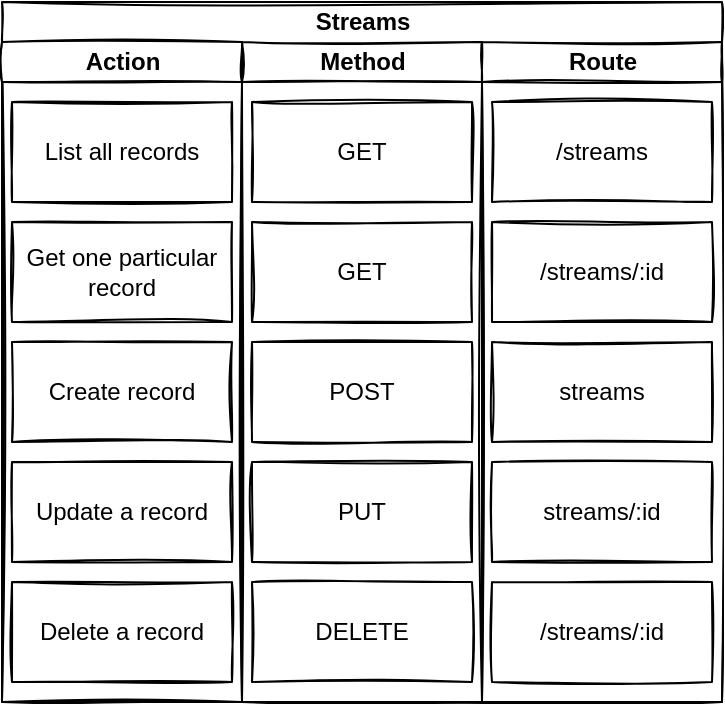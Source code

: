<mxfile version="13.5.8" type="github" pages="2">
  <diagram id="11rMKA0hNkpZ2MjFC-eg" name="Overview">
    <mxGraphModel dx="541" dy="708" grid="1" gridSize="10" guides="1" tooltips="1" connect="1" arrows="1" fold="1" page="1" pageScale="1" pageWidth="850" pageHeight="1100" math="0" shadow="0">
      <root>
        <mxCell id="5-46jElU_8fQkjwVIAF2-0" />
        <mxCell id="5-46jElU_8fQkjwVIAF2-1" parent="5-46jElU_8fQkjwVIAF2-0" />
        <mxCell id="5-46jElU_8fQkjwVIAF2-2" value="Streams" style="swimlane;html=1;childLayout=stackLayout;resizeParent=1;resizeParentMax=0;startSize=20;align=center;swimlaneLine=1;shadow=0;sketch=1;" vertex="1" parent="5-46jElU_8fQkjwVIAF2-1">
          <mxGeometry x="40" y="40" width="360" height="350" as="geometry" />
        </mxCell>
        <mxCell id="5-46jElU_8fQkjwVIAF2-3" value="Action" style="swimlane;html=1;startSize=20;swimlaneLine=1;shadow=0;sketch=1;" vertex="1" parent="5-46jElU_8fQkjwVIAF2-2">
          <mxGeometry y="20" width="120" height="330" as="geometry">
            <mxRectangle y="20" width="30" height="460" as="alternateBounds" />
          </mxGeometry>
        </mxCell>
        <mxCell id="Y1h3XE_2xCt5MCUXZO6J-4" value="Delete a record" style="html=1;shadow=0;sketch=1;align=center;whiteSpace=wrap;" vertex="1" parent="5-46jElU_8fQkjwVIAF2-3">
          <mxGeometry x="5" y="270" width="110" height="50" as="geometry" />
        </mxCell>
        <mxCell id="Y1h3XE_2xCt5MCUXZO6J-0" value="List all records" style="html=1;shadow=0;sketch=1;align=center;whiteSpace=wrap;" vertex="1" parent="5-46jElU_8fQkjwVIAF2-3">
          <mxGeometry x="5" y="30" width="110" height="50" as="geometry" />
        </mxCell>
        <mxCell id="Y1h3XE_2xCt5MCUXZO6J-1" value="Get one particular record" style="html=1;shadow=0;sketch=1;align=center;whiteSpace=wrap;" vertex="1" parent="5-46jElU_8fQkjwVIAF2-3">
          <mxGeometry x="5" y="90" width="110" height="50" as="geometry" />
        </mxCell>
        <mxCell id="Y1h3XE_2xCt5MCUXZO6J-2" value="Create record" style="html=1;shadow=0;sketch=1;align=center;whiteSpace=wrap;" vertex="1" parent="5-46jElU_8fQkjwVIAF2-3">
          <mxGeometry x="5" y="150" width="110" height="50" as="geometry" />
        </mxCell>
        <mxCell id="Y1h3XE_2xCt5MCUXZO6J-3" value="Update a record" style="html=1;shadow=0;sketch=1;align=center;whiteSpace=wrap;" vertex="1" parent="5-46jElU_8fQkjwVIAF2-3">
          <mxGeometry x="5" y="210" width="110" height="50" as="geometry" />
        </mxCell>
        <mxCell id="5-46jElU_8fQkjwVIAF2-4" value="Method" style="swimlane;html=1;startSize=20;swimlaneLine=1;shadow=0;sketch=1;" vertex="1" parent="5-46jElU_8fQkjwVIAF2-2">
          <mxGeometry x="120" y="20" width="120" height="330" as="geometry">
            <mxRectangle x="120" y="20" width="30" height="460" as="alternateBounds" />
          </mxGeometry>
        </mxCell>
        <mxCell id="Y1h3XE_2xCt5MCUXZO6J-5" value="DELETE" style="html=1;shadow=0;sketch=1;align=center;whiteSpace=wrap;" vertex="1" parent="5-46jElU_8fQkjwVIAF2-4">
          <mxGeometry x="5" y="270" width="110" height="50" as="geometry" />
        </mxCell>
        <mxCell id="Y1h3XE_2xCt5MCUXZO6J-6" value="GET" style="html=1;shadow=0;sketch=1;align=center;whiteSpace=wrap;" vertex="1" parent="5-46jElU_8fQkjwVIAF2-4">
          <mxGeometry x="5" y="30" width="110" height="50" as="geometry" />
        </mxCell>
        <mxCell id="Y1h3XE_2xCt5MCUXZO6J-7" value="GET" style="html=1;shadow=0;sketch=1;align=center;whiteSpace=wrap;" vertex="1" parent="5-46jElU_8fQkjwVIAF2-4">
          <mxGeometry x="5" y="90" width="110" height="50" as="geometry" />
        </mxCell>
        <mxCell id="Y1h3XE_2xCt5MCUXZO6J-8" value="POST" style="html=1;shadow=0;sketch=1;align=center;whiteSpace=wrap;" vertex="1" parent="5-46jElU_8fQkjwVIAF2-4">
          <mxGeometry x="5" y="150" width="110" height="50" as="geometry" />
        </mxCell>
        <mxCell id="Y1h3XE_2xCt5MCUXZO6J-9" value="PUT" style="html=1;shadow=0;sketch=1;align=center;whiteSpace=wrap;" vertex="1" parent="5-46jElU_8fQkjwVIAF2-4">
          <mxGeometry x="5" y="210" width="110" height="50" as="geometry" />
        </mxCell>
        <mxCell id="5-46jElU_8fQkjwVIAF2-5" value="Route" style="swimlane;html=1;startSize=20;swimlaneLine=1;shadow=0;sketch=1;" vertex="1" parent="5-46jElU_8fQkjwVIAF2-2">
          <mxGeometry x="240" y="20" width="120" height="330" as="geometry">
            <mxRectangle x="240" y="20" width="30" height="460" as="alternateBounds" />
          </mxGeometry>
        </mxCell>
        <mxCell id="Y1h3XE_2xCt5MCUXZO6J-10" value="/streams/:id" style="html=1;shadow=0;sketch=1;align=center;whiteSpace=wrap;" vertex="1" parent="5-46jElU_8fQkjwVIAF2-5">
          <mxGeometry x="5" y="270" width="110" height="50" as="geometry" />
        </mxCell>
        <mxCell id="Y1h3XE_2xCt5MCUXZO6J-11" value="/streams" style="html=1;shadow=0;sketch=1;align=center;whiteSpace=wrap;" vertex="1" parent="5-46jElU_8fQkjwVIAF2-5">
          <mxGeometry x="5" y="30" width="110" height="50" as="geometry" />
        </mxCell>
        <mxCell id="Y1h3XE_2xCt5MCUXZO6J-12" value="/streams/:id" style="html=1;shadow=0;sketch=1;align=center;whiteSpace=wrap;" vertex="1" parent="5-46jElU_8fQkjwVIAF2-5">
          <mxGeometry x="5" y="90" width="110" height="50" as="geometry" />
        </mxCell>
        <mxCell id="Y1h3XE_2xCt5MCUXZO6J-13" value="streams" style="html=1;shadow=0;sketch=1;align=center;whiteSpace=wrap;" vertex="1" parent="5-46jElU_8fQkjwVIAF2-5">
          <mxGeometry x="5" y="150" width="110" height="50" as="geometry" />
        </mxCell>
        <mxCell id="Y1h3XE_2xCt5MCUXZO6J-14" value="streams/:id" style="html=1;shadow=0;sketch=1;align=center;whiteSpace=wrap;" vertex="1" parent="5-46jElU_8fQkjwVIAF2-5">
          <mxGeometry x="5" y="210" width="110" height="50" as="geometry" />
        </mxCell>
      </root>
    </mxGraphModel>
  </diagram>
  <diagram id="-_rbKGu9ZdzDljOK5gZk" name="Page-1">
    <mxGraphModel dx="1614" dy="1000" grid="1" gridSize="10" guides="1" tooltips="1" connect="1" arrows="1" fold="1" page="1" pageScale="1" pageWidth="850" pageHeight="1100" math="0" shadow="0">
      <root>
        <mxCell id="0" />
        <mxCell id="1" parent="0" />
        <mxCell id="Z7AHAnGh2ZLHhxxVjMd0-1" value="Index Page" style="swimlane;shadow=0;sketch=1;" parent="1" vertex="1">
          <mxGeometry x="-670" width="490" height="330" as="geometry" />
        </mxCell>
        <mxCell id="Z7AHAnGh2ZLHhxxVjMd0-26" value="" style="group;shadow=0;sketch=1;" parent="Z7AHAnGh2ZLHhxxVjMd0-1" vertex="1" connectable="0">
          <mxGeometry y="20" width="490" height="40" as="geometry" />
        </mxCell>
        <mxCell id="Z7AHAnGh2ZLHhxxVjMd0-27" value="" style="shape=ext;double=1;rounded=0;whiteSpace=wrap;html=1;sketch=1;fillColor=none;shadow=0;" parent="Z7AHAnGh2ZLHhxxVjMd0-26" vertex="1">
          <mxGeometry width="490" height="40" as="geometry" />
        </mxCell>
        <mxCell id="Z7AHAnGh2ZLHhxxVjMd0-28" value="&lt;font style=&quot;font-size: 18px&quot;&gt;Streamer&lt;/font&gt;" style="text;html=1;strokeColor=none;fillColor=none;align=left;verticalAlign=middle;whiteSpace=wrap;rounded=0;sketch=1;shadow=0;" parent="Z7AHAnGh2ZLHhxxVjMd0-26" vertex="1">
          <mxGeometry x="27.22" y="13.33" width="82.78" height="13.33" as="geometry" />
        </mxCell>
        <mxCell id="Z7AHAnGh2ZLHhxxVjMd0-29" value="&lt;font style=&quot;font-size: 18px&quot;&gt;Streams&lt;/font&gt;" style="text;html=1;strokeColor=none;fillColor=none;align=center;verticalAlign=middle;whiteSpace=wrap;rounded=0;sketch=1;shadow=0;" parent="Z7AHAnGh2ZLHhxxVjMd0-26" vertex="1">
          <mxGeometry x="320" y="13.33" width="80" height="13.33" as="geometry" />
        </mxCell>
        <mxCell id="Z7AHAnGh2ZLHhxxVjMd0-30" value="&lt;font style=&quot;font-size: 18px&quot;&gt;Login&lt;/font&gt;" style="text;html=1;strokeColor=none;fillColor=none;align=right;verticalAlign=middle;whiteSpace=wrap;rounded=0;sketch=1;shadow=0;" parent="Z7AHAnGh2ZLHhxxVjMd0-26" vertex="1">
          <mxGeometry x="400" y="13.33" width="80" height="13.33" as="geometry" />
        </mxCell>
        <mxCell id="Z7AHAnGh2ZLHhxxVjMd0-5" value="Streams" style="text;strokeColor=none;fillColor=none;html=1;fontSize=24;fontStyle=1;verticalAlign=middle;align=left;rounded=1;sketch=1;shadow=0;" parent="Z7AHAnGh2ZLHhxxVjMd0-1" vertex="1">
          <mxGeometry x="40" y="70" width="100" height="40" as="geometry" />
        </mxCell>
        <mxCell id="Z7AHAnGh2ZLHhxxVjMd0-8" value="" style="group;shadow=0;sketch=1;" parent="Z7AHAnGh2ZLHhxxVjMd0-1" vertex="1" connectable="0">
          <mxGeometry x="40" y="110" width="410" height="60" as="geometry" />
        </mxCell>
        <mxCell id="Z7AHAnGh2ZLHhxxVjMd0-4" value="" style="shape=ext;double=1;rounded=0;whiteSpace=wrap;html=1;sketch=1;fillColor=none;shadow=0;" parent="Z7AHAnGh2ZLHhxxVjMd0-8" vertex="1">
          <mxGeometry width="410" height="60" as="geometry" />
        </mxCell>
        <mxCell id="Z7AHAnGh2ZLHhxxVjMd0-7" value="&lt;font style=&quot;font-size: 18px&quot;&gt;Steam Name&lt;/font&gt;&lt;br&gt;Description of steam" style="text;html=1;strokeColor=none;fillColor=none;align=left;verticalAlign=middle;whiteSpace=wrap;rounded=0;sketch=1;shadow=0;" parent="Z7AHAnGh2ZLHhxxVjMd0-8" vertex="1">
          <mxGeometry x="22.778" y="20" width="136.667" height="20" as="geometry" />
        </mxCell>
        <mxCell id="Z7AHAnGh2ZLHhxxVjMd0-12" value="" style="group;shadow=0;sketch=1;" parent="Z7AHAnGh2ZLHhxxVjMd0-1" vertex="1" connectable="0">
          <mxGeometry x="40" y="180" width="410" height="60" as="geometry" />
        </mxCell>
        <mxCell id="Z7AHAnGh2ZLHhxxVjMd0-13" value="" style="shape=ext;double=1;rounded=0;whiteSpace=wrap;html=1;sketch=1;fillColor=none;shadow=0;" parent="Z7AHAnGh2ZLHhxxVjMd0-12" vertex="1">
          <mxGeometry width="410" height="60" as="geometry" />
        </mxCell>
        <mxCell id="Z7AHAnGh2ZLHhxxVjMd0-14" value="&lt;font style=&quot;font-size: 18px&quot;&gt;Steam Name&lt;/font&gt;&lt;br&gt;Description of steam" style="text;html=1;strokeColor=none;fillColor=none;align=left;verticalAlign=middle;whiteSpace=wrap;rounded=0;sketch=1;shadow=0;" parent="Z7AHAnGh2ZLHhxxVjMd0-12" vertex="1">
          <mxGeometry x="22.778" y="20" width="136.667" height="20" as="geometry" />
        </mxCell>
        <mxCell id="Z7AHAnGh2ZLHhxxVjMd0-23" value="" style="group;shadow=0;sketch=1;" parent="Z7AHAnGh2ZLHhxxVjMd0-1" vertex="1" connectable="0">
          <mxGeometry x="40" y="250" width="410" height="60" as="geometry" />
        </mxCell>
        <mxCell id="Z7AHAnGh2ZLHhxxVjMd0-24" value="" style="shape=ext;double=1;rounded=0;whiteSpace=wrap;html=1;sketch=1;fillColor=none;shadow=0;" parent="Z7AHAnGh2ZLHhxxVjMd0-23" vertex="1">
          <mxGeometry width="410" height="60" as="geometry" />
        </mxCell>
        <mxCell id="Z7AHAnGh2ZLHhxxVjMd0-25" value="&lt;font style=&quot;font-size: 18px&quot;&gt;Steam Name&lt;/font&gt;&lt;br&gt;Description of steam" style="text;html=1;strokeColor=none;fillColor=none;align=left;verticalAlign=middle;whiteSpace=wrap;rounded=0;sketch=1;shadow=0;" parent="Z7AHAnGh2ZLHhxxVjMd0-23" vertex="1">
          <mxGeometry x="22.778" y="20" width="136.667" height="20" as="geometry" />
        </mxCell>
        <mxCell id="Z7AHAnGh2ZLHhxxVjMd0-32" value="Show Stream" style="swimlane;shadow=0;sketch=1;" parent="1" vertex="1">
          <mxGeometry x="1030" width="490" height="330" as="geometry" />
        </mxCell>
        <mxCell id="Z7AHAnGh2ZLHhxxVjMd0-33" value="" style="group;shadow=0;sketch=1;" parent="Z7AHAnGh2ZLHhxxVjMd0-32" vertex="1" connectable="0">
          <mxGeometry y="20" width="490" height="40" as="geometry" />
        </mxCell>
        <mxCell id="Z7AHAnGh2ZLHhxxVjMd0-34" value="" style="shape=ext;double=1;rounded=0;whiteSpace=wrap;html=1;sketch=1;fillColor=none;shadow=0;" parent="Z7AHAnGh2ZLHhxxVjMd0-33" vertex="1">
          <mxGeometry width="490" height="40" as="geometry" />
        </mxCell>
        <mxCell id="Z7AHAnGh2ZLHhxxVjMd0-35" value="&lt;font style=&quot;font-size: 18px&quot;&gt;Streamer&lt;/font&gt;" style="text;html=1;strokeColor=none;fillColor=none;align=left;verticalAlign=middle;whiteSpace=wrap;rounded=0;sketch=1;shadow=0;" parent="Z7AHAnGh2ZLHhxxVjMd0-33" vertex="1">
          <mxGeometry x="27.22" y="13.33" width="82.78" height="13.33" as="geometry" />
        </mxCell>
        <mxCell id="Z7AHAnGh2ZLHhxxVjMd0-36" value="&lt;font style=&quot;font-size: 18px&quot;&gt;Streams&lt;/font&gt;" style="text;html=1;strokeColor=none;fillColor=none;align=center;verticalAlign=middle;whiteSpace=wrap;rounded=0;sketch=1;shadow=0;" parent="Z7AHAnGh2ZLHhxxVjMd0-33" vertex="1">
          <mxGeometry x="320" y="13.33" width="80" height="13.33" as="geometry" />
        </mxCell>
        <mxCell id="Z7AHAnGh2ZLHhxxVjMd0-37" value="&lt;font style=&quot;font-size: 18px&quot;&gt;Login&lt;/font&gt;" style="text;html=1;strokeColor=none;fillColor=none;align=right;verticalAlign=middle;whiteSpace=wrap;rounded=0;sketch=1;shadow=0;" parent="Z7AHAnGh2ZLHhxxVjMd0-33" vertex="1">
          <mxGeometry x="400" y="13.33" width="80" height="13.33" as="geometry" />
        </mxCell>
        <mxCell id="Z7AHAnGh2ZLHhxxVjMd0-47" value="&lt;font style=&quot;font-size: 18px&quot;&gt;Steam Title&lt;/font&gt;&lt;br&gt;Stream description" style="text;html=1;strokeColor=none;fillColor=none;align=left;verticalAlign=middle;whiteSpace=wrap;rounded=0;sketch=1;shadow=0;" parent="Z7AHAnGh2ZLHhxxVjMd0-32" vertex="1">
          <mxGeometry x="39.998" y="260" width="136.667" height="60" as="geometry" />
        </mxCell>
        <mxCell id="Z7AHAnGh2ZLHhxxVjMd0-50" value="" style="html=1;whiteSpace=wrap;container=1;recursiveResize=0;collapsible=0;rounded=1;shadow=0;sketch=1;fillColor=none;gradientColor=none;align=center;" parent="Z7AHAnGh2ZLHhxxVjMd0-32" vertex="1">
          <mxGeometry x="40" y="80" width="410" height="180" as="geometry" />
        </mxCell>
        <mxCell id="Z7AHAnGh2ZLHhxxVjMd0-51" value="" style="triangle;html=1;whiteSpace=wrap;shadow=0;sketch=1;" parent="Z7AHAnGh2ZLHhxxVjMd0-50" vertex="1">
          <mxGeometry x="195" y="75" width="20" height="30" as="geometry" />
        </mxCell>
        <mxCell id="Z7AHAnGh2ZLHhxxVjMd0-53" value="Index Page" style="swimlane;shadow=0;sketch=1;" parent="1" vertex="1">
          <mxGeometry x="180" width="490" height="330" as="geometry" />
        </mxCell>
        <mxCell id="Z7AHAnGh2ZLHhxxVjMd0-54" value="" style="group;shadow=0;sketch=1;" parent="Z7AHAnGh2ZLHhxxVjMd0-53" vertex="1" connectable="0">
          <mxGeometry y="20" width="490" height="40" as="geometry" />
        </mxCell>
        <mxCell id="Z7AHAnGh2ZLHhxxVjMd0-55" value="" style="shape=ext;double=1;rounded=0;whiteSpace=wrap;html=1;sketch=1;fillColor=none;shadow=0;" parent="Z7AHAnGh2ZLHhxxVjMd0-54" vertex="1">
          <mxGeometry width="490" height="40" as="geometry" />
        </mxCell>
        <mxCell id="Z7AHAnGh2ZLHhxxVjMd0-56" value="&lt;font style=&quot;font-size: 18px&quot;&gt;Streamer&lt;/font&gt;" style="text;html=1;strokeColor=none;fillColor=none;align=left;verticalAlign=middle;whiteSpace=wrap;rounded=0;sketch=1;shadow=0;" parent="Z7AHAnGh2ZLHhxxVjMd0-54" vertex="1">
          <mxGeometry x="27.22" y="13.33" width="82.78" height="13.33" as="geometry" />
        </mxCell>
        <mxCell id="Z7AHAnGh2ZLHhxxVjMd0-57" value="&lt;font style=&quot;font-size: 18px&quot;&gt;Streams&lt;/font&gt;" style="text;html=1;strokeColor=none;fillColor=none;align=center;verticalAlign=middle;whiteSpace=wrap;rounded=0;sketch=1;shadow=0;" parent="Z7AHAnGh2ZLHhxxVjMd0-54" vertex="1">
          <mxGeometry x="320" y="13.33" width="80" height="13.33" as="geometry" />
        </mxCell>
        <mxCell id="Z7AHAnGh2ZLHhxxVjMd0-58" value="&lt;font style=&quot;font-size: 18px&quot;&gt;Login&lt;/font&gt;" style="text;html=1;strokeColor=none;fillColor=none;align=right;verticalAlign=middle;whiteSpace=wrap;rounded=0;sketch=1;shadow=0;" parent="Z7AHAnGh2ZLHhxxVjMd0-54" vertex="1">
          <mxGeometry x="400" y="13.33" width="80" height="13.33" as="geometry" />
        </mxCell>
        <mxCell id="Z7AHAnGh2ZLHhxxVjMd0-59" value="Streams" style="text;strokeColor=none;fillColor=none;html=1;fontSize=24;fontStyle=1;verticalAlign=middle;align=left;rounded=1;sketch=1;shadow=0;" parent="Z7AHAnGh2ZLHhxxVjMd0-53" vertex="1">
          <mxGeometry x="40" y="70" width="100" height="40" as="geometry" />
        </mxCell>
        <mxCell id="Z7AHAnGh2ZLHhxxVjMd0-60" value="" style="group;shadow=0;sketch=1;" parent="Z7AHAnGh2ZLHhxxVjMd0-53" vertex="1" connectable="0">
          <mxGeometry x="40" y="110" width="410" height="60" as="geometry" />
        </mxCell>
        <mxCell id="Z7AHAnGh2ZLHhxxVjMd0-61" value="" style="shape=ext;double=1;rounded=0;whiteSpace=wrap;html=1;sketch=1;fillColor=none;shadow=0;" parent="Z7AHAnGh2ZLHhxxVjMd0-60" vertex="1">
          <mxGeometry width="410" height="60" as="geometry" />
        </mxCell>
        <mxCell id="Z7AHAnGh2ZLHhxxVjMd0-62" value="&lt;font style=&quot;font-size: 18px&quot;&gt;Someone Elses Stream&lt;/font&gt;&lt;br&gt;Description of steam" style="text;html=1;strokeColor=none;fillColor=none;align=left;verticalAlign=middle;whiteSpace=wrap;rounded=0;sketch=1;shadow=0;" parent="Z7AHAnGh2ZLHhxxVjMd0-60" vertex="1">
          <mxGeometry x="22.78" y="20" width="197.22" height="20" as="geometry" />
        </mxCell>
        <mxCell id="Z7AHAnGh2ZLHhxxVjMd0-63" value="" style="group;shadow=0;sketch=1;" parent="Z7AHAnGh2ZLHhxxVjMd0-53" vertex="1" connectable="0">
          <mxGeometry x="40" y="180" width="410" height="60" as="geometry" />
        </mxCell>
        <mxCell id="Z7AHAnGh2ZLHhxxVjMd0-64" value="" style="shape=ext;double=1;rounded=0;whiteSpace=wrap;html=1;sketch=1;fillColor=none;shadow=0;" parent="Z7AHAnGh2ZLHhxxVjMd0-63" vertex="1">
          <mxGeometry width="410" height="60" as="geometry" />
        </mxCell>
        <mxCell id="Z7AHAnGh2ZLHhxxVjMd0-65" value="&lt;font style=&quot;font-size: 18px&quot;&gt;My Stream&lt;/font&gt;&lt;br&gt;Description of steam" style="text;html=1;strokeColor=none;fillColor=none;align=left;verticalAlign=middle;whiteSpace=wrap;rounded=0;sketch=1;shadow=0;" parent="Z7AHAnGh2ZLHhxxVjMd0-63" vertex="1">
          <mxGeometry x="22.78" y="20" width="117.22" height="20" as="geometry" />
        </mxCell>
        <mxCell id="Z7AHAnGh2ZLHhxxVjMd0-70" value="Delete" style="whiteSpace=wrap;html=1;align=center;rounded=1;shadow=0;sketch=1;fillColor=none;gradientColor=none;" parent="Z7AHAnGh2ZLHhxxVjMd0-63" vertex="1">
          <mxGeometry x="270" y="20" width="60" height="20" as="geometry" />
        </mxCell>
        <mxCell id="Z7AHAnGh2ZLHhxxVjMd0-71" value="Edit" style="whiteSpace=wrap;html=1;align=center;rounded=1;shadow=0;sketch=1;fillColor=none;gradientColor=none;" parent="Z7AHAnGh2ZLHhxxVjMd0-63" vertex="1">
          <mxGeometry x="340" y="20" width="60" height="20" as="geometry" />
        </mxCell>
        <mxCell id="Z7AHAnGh2ZLHhxxVjMd0-77" style="edgeStyle=orthogonalEdgeStyle;rounded=0;orthogonalLoop=1;jettySize=auto;html=1;exitX=0.25;exitY=0;exitDx=0;exitDy=0;entryX=0.5;entryY=0;entryDx=0;entryDy=0;shadow=0;sketch=1;" parent="Z7AHAnGh2ZLHhxxVjMd0-63" source="Z7AHAnGh2ZLHhxxVjMd0-71" target="Z7AHAnGh2ZLHhxxVjMd0-71" edge="1">
          <mxGeometry relative="1" as="geometry" />
        </mxCell>
        <mxCell id="Z7AHAnGh2ZLHhxxVjMd0-78" value="Delete" style="whiteSpace=wrap;html=1;align=center;rounded=1;shadow=0;sketch=1;fillColor=none;gradientColor=none;" parent="Z7AHAnGh2ZLHhxxVjMd0-53" vertex="1">
          <mxGeometry x="300" y="260" width="150" height="30" as="geometry" />
        </mxCell>
        <mxCell id="Z7AHAnGh2ZLHhxxVjMd0-94" value="Create a Stream" style="swimlane;shadow=0;sketch=1;" parent="1" vertex="1">
          <mxGeometry x="1880" width="490" height="330" as="geometry" />
        </mxCell>
        <mxCell id="Z7AHAnGh2ZLHhxxVjMd0-95" value="" style="group;shadow=0;sketch=1;" parent="Z7AHAnGh2ZLHhxxVjMd0-94" vertex="1" connectable="0">
          <mxGeometry y="20" width="490" height="40" as="geometry" />
        </mxCell>
        <mxCell id="Z7AHAnGh2ZLHhxxVjMd0-96" value="" style="shape=ext;double=1;rounded=0;whiteSpace=wrap;html=1;sketch=1;fillColor=none;shadow=0;" parent="Z7AHAnGh2ZLHhxxVjMd0-95" vertex="1">
          <mxGeometry width="490" height="40" as="geometry" />
        </mxCell>
        <mxCell id="Z7AHAnGh2ZLHhxxVjMd0-97" value="&lt;font style=&quot;font-size: 18px&quot;&gt;Streamer&lt;/font&gt;" style="text;html=1;strokeColor=none;fillColor=none;align=left;verticalAlign=middle;whiteSpace=wrap;rounded=0;sketch=1;shadow=0;" parent="Z7AHAnGh2ZLHhxxVjMd0-95" vertex="1">
          <mxGeometry x="27.22" y="13.33" width="82.78" height="13.33" as="geometry" />
        </mxCell>
        <mxCell id="Z7AHAnGh2ZLHhxxVjMd0-98" value="&lt;font style=&quot;font-size: 18px&quot;&gt;Streams&lt;/font&gt;" style="text;html=1;strokeColor=none;fillColor=none;align=center;verticalAlign=middle;whiteSpace=wrap;rounded=0;sketch=1;shadow=0;" parent="Z7AHAnGh2ZLHhxxVjMd0-95" vertex="1">
          <mxGeometry x="320" y="13.33" width="80" height="13.33" as="geometry" />
        </mxCell>
        <mxCell id="Z7AHAnGh2ZLHhxxVjMd0-99" value="&lt;font style=&quot;font-size: 18px&quot;&gt;Login&lt;/font&gt;" style="text;html=1;strokeColor=none;fillColor=none;align=right;verticalAlign=middle;whiteSpace=wrap;rounded=0;sketch=1;shadow=0;" parent="Z7AHAnGh2ZLHhxxVjMd0-95" vertex="1">
          <mxGeometry x="400" y="13.33" width="80" height="13.33" as="geometry" />
        </mxCell>
        <mxCell id="Z7AHAnGh2ZLHhxxVjMd0-100" value="Create a Stream" style="text;strokeColor=none;fillColor=none;html=1;fontSize=24;fontStyle=1;verticalAlign=middle;align=left;rounded=1;sketch=1;shadow=0;" parent="Z7AHAnGh2ZLHhxxVjMd0-94" vertex="1">
          <mxGeometry x="40" y="70" width="190" height="40" as="geometry" />
        </mxCell>
        <mxCell id="Z7AHAnGh2ZLHhxxVjMd0-101" value="" style="group;shadow=0;sketch=1;" parent="Z7AHAnGh2ZLHhxxVjMd0-94" vertex="1" connectable="0">
          <mxGeometry x="50" y="140" width="200" height="30" as="geometry" />
        </mxCell>
        <mxCell id="Z7AHAnGh2ZLHhxxVjMd0-102" value="" style="shape=ext;double=1;rounded=0;whiteSpace=wrap;html=1;sketch=1;fillColor=none;shadow=0;" parent="Z7AHAnGh2ZLHhxxVjMd0-101" vertex="1">
          <mxGeometry x="10" width="200" height="30" as="geometry" />
        </mxCell>
        <mxCell id="Z7AHAnGh2ZLHhxxVjMd0-110" value="Submit" style="whiteSpace=wrap;html=1;align=center;rounded=1;shadow=0;sketch=1;fillColor=none;gradientColor=none;" parent="Z7AHAnGh2ZLHhxxVjMd0-94" vertex="1">
          <mxGeometry x="60" y="280" width="150" height="30" as="geometry" />
        </mxCell>
        <mxCell id="Z7AHAnGh2ZLHhxxVjMd0-103" value="&lt;span style=&quot;font-size: 18px&quot;&gt;Title&lt;/span&gt;" style="text;html=1;strokeColor=none;fillColor=none;align=left;verticalAlign=middle;whiteSpace=wrap;rounded=0;sketch=1;shadow=0;" parent="Z7AHAnGh2ZLHhxxVjMd0-94" vertex="1">
          <mxGeometry x="60" y="120" width="197.22" height="20" as="geometry" />
        </mxCell>
        <mxCell id="Z7AHAnGh2ZLHhxxVjMd0-112" value="" style="shape=ext;double=1;rounded=0;whiteSpace=wrap;html=1;sketch=1;fillColor=none;shadow=0;" parent="Z7AHAnGh2ZLHhxxVjMd0-94" vertex="1">
          <mxGeometry x="60" y="210" width="200" height="30" as="geometry" />
        </mxCell>
        <mxCell id="Z7AHAnGh2ZLHhxxVjMd0-113" value="&lt;span style=&quot;font-size: 18px&quot;&gt;Description&lt;/span&gt;" style="text;html=1;strokeColor=none;fillColor=none;align=left;verticalAlign=middle;whiteSpace=wrap;rounded=0;sketch=1;shadow=0;" parent="Z7AHAnGh2ZLHhxxVjMd0-94" vertex="1">
          <mxGeometry x="60" y="190" width="197.22" height="20" as="geometry" />
        </mxCell>
        <mxCell id="Z7AHAnGh2ZLHhxxVjMd0-114" value="Edit Stream" style="swimlane;shadow=0;sketch=1;" parent="1" vertex="1">
          <mxGeometry x="2730" width="490" height="330" as="geometry" />
        </mxCell>
        <mxCell id="Z7AHAnGh2ZLHhxxVjMd0-115" value="" style="group;shadow=0;sketch=1;" parent="Z7AHAnGh2ZLHhxxVjMd0-114" vertex="1" connectable="0">
          <mxGeometry y="20" width="490" height="40" as="geometry" />
        </mxCell>
        <mxCell id="Z7AHAnGh2ZLHhxxVjMd0-116" value="" style="shape=ext;double=1;rounded=0;whiteSpace=wrap;html=1;sketch=1;fillColor=none;shadow=0;" parent="Z7AHAnGh2ZLHhxxVjMd0-115" vertex="1">
          <mxGeometry width="490" height="40" as="geometry" />
        </mxCell>
        <mxCell id="Z7AHAnGh2ZLHhxxVjMd0-117" value="&lt;font style=&quot;font-size: 18px&quot;&gt;Streamer&lt;/font&gt;" style="text;html=1;strokeColor=none;fillColor=none;align=left;verticalAlign=middle;whiteSpace=wrap;rounded=0;sketch=1;shadow=0;" parent="Z7AHAnGh2ZLHhxxVjMd0-115" vertex="1">
          <mxGeometry x="27.22" y="13.33" width="82.78" height="13.33" as="geometry" />
        </mxCell>
        <mxCell id="Z7AHAnGh2ZLHhxxVjMd0-118" value="&lt;font style=&quot;font-size: 18px&quot;&gt;Streams&lt;/font&gt;" style="text;html=1;strokeColor=none;fillColor=none;align=center;verticalAlign=middle;whiteSpace=wrap;rounded=0;sketch=1;shadow=0;" parent="Z7AHAnGh2ZLHhxxVjMd0-115" vertex="1">
          <mxGeometry x="320" y="13.33" width="80" height="13.33" as="geometry" />
        </mxCell>
        <mxCell id="Z7AHAnGh2ZLHhxxVjMd0-119" value="&lt;font style=&quot;font-size: 18px&quot;&gt;Login&lt;/font&gt;" style="text;html=1;strokeColor=none;fillColor=none;align=right;verticalAlign=middle;whiteSpace=wrap;rounded=0;sketch=1;shadow=0;" parent="Z7AHAnGh2ZLHhxxVjMd0-115" vertex="1">
          <mxGeometry x="400" y="13.33" width="80" height="13.33" as="geometry" />
        </mxCell>
        <mxCell id="Z7AHAnGh2ZLHhxxVjMd0-120" value="Edit a Stream" style="text;strokeColor=none;fillColor=none;html=1;fontSize=24;fontStyle=1;verticalAlign=middle;align=left;rounded=1;sketch=1;shadow=0;" parent="Z7AHAnGh2ZLHhxxVjMd0-114" vertex="1">
          <mxGeometry x="40" y="70" width="190" height="40" as="geometry" />
        </mxCell>
        <mxCell id="Z7AHAnGh2ZLHhxxVjMd0-121" value="" style="group;shadow=0;sketch=1;align=left;" parent="Z7AHAnGh2ZLHhxxVjMd0-114" vertex="1" connectable="0">
          <mxGeometry x="50" y="140" width="200" height="30" as="geometry" />
        </mxCell>
        <mxCell id="Z7AHAnGh2ZLHhxxVjMd0-122" value="My Stream" style="shape=ext;double=1;rounded=0;whiteSpace=wrap;html=1;sketch=1;fillColor=none;shadow=0;align=left;" parent="Z7AHAnGh2ZLHhxxVjMd0-121" vertex="1">
          <mxGeometry x="10" width="200" height="30" as="geometry" />
        </mxCell>
        <mxCell id="Z7AHAnGh2ZLHhxxVjMd0-123" value="Submit" style="whiteSpace=wrap;html=1;align=center;rounded=1;shadow=0;sketch=1;fillColor=none;gradientColor=none;" parent="Z7AHAnGh2ZLHhxxVjMd0-114" vertex="1">
          <mxGeometry x="60" y="280" width="150" height="30" as="geometry" />
        </mxCell>
        <mxCell id="Z7AHAnGh2ZLHhxxVjMd0-124" value="&lt;span style=&quot;font-size: 18px&quot;&gt;Title&lt;/span&gt;" style="text;html=1;strokeColor=none;fillColor=none;align=left;verticalAlign=middle;whiteSpace=wrap;rounded=0;sketch=1;shadow=0;" parent="Z7AHAnGh2ZLHhxxVjMd0-114" vertex="1">
          <mxGeometry x="60" y="120" width="197.22" height="20" as="geometry" />
        </mxCell>
        <mxCell id="Z7AHAnGh2ZLHhxxVjMd0-125" value="This is my stream" style="shape=ext;double=1;rounded=0;whiteSpace=wrap;html=1;sketch=1;fillColor=none;shadow=0;align=left;" parent="Z7AHAnGh2ZLHhxxVjMd0-114" vertex="1">
          <mxGeometry x="60" y="210" width="200" height="30" as="geometry" />
        </mxCell>
        <mxCell id="Z7AHAnGh2ZLHhxxVjMd0-126" value="&lt;span style=&quot;font-size: 18px&quot;&gt;Description&lt;/span&gt;" style="text;html=1;strokeColor=none;fillColor=none;align=left;verticalAlign=middle;whiteSpace=wrap;rounded=0;sketch=1;shadow=0;" parent="Z7AHAnGh2ZLHhxxVjMd0-114" vertex="1">
          <mxGeometry x="60" y="190" width="197.22" height="20" as="geometry" />
        </mxCell>
        <mxCell id="Z7AHAnGh2ZLHhxxVjMd0-144" value="Delete Stream" style="swimlane;shadow=0;sketch=1;" parent="1" vertex="1">
          <mxGeometry x="3580" width="490" height="330" as="geometry" />
        </mxCell>
        <mxCell id="Z7AHAnGh2ZLHhxxVjMd0-145" value="" style="group;shadow=0;sketch=1;" parent="Z7AHAnGh2ZLHhxxVjMd0-144" vertex="1" connectable="0">
          <mxGeometry y="20" width="490" height="40" as="geometry" />
        </mxCell>
        <mxCell id="Z7AHAnGh2ZLHhxxVjMd0-146" value="" style="shape=ext;double=1;rounded=0;whiteSpace=wrap;html=1;sketch=1;fillColor=none;shadow=0;" parent="Z7AHAnGh2ZLHhxxVjMd0-145" vertex="1">
          <mxGeometry width="490" height="40" as="geometry" />
        </mxCell>
        <mxCell id="Z7AHAnGh2ZLHhxxVjMd0-147" value="&lt;font style=&quot;font-size: 18px&quot;&gt;Streamer&lt;/font&gt;" style="text;html=1;strokeColor=none;fillColor=none;align=left;verticalAlign=middle;whiteSpace=wrap;rounded=0;sketch=1;shadow=0;" parent="Z7AHAnGh2ZLHhxxVjMd0-145" vertex="1">
          <mxGeometry x="27.22" y="13.33" width="82.78" height="13.33" as="geometry" />
        </mxCell>
        <mxCell id="Z7AHAnGh2ZLHhxxVjMd0-148" value="&lt;font style=&quot;font-size: 18px&quot;&gt;Streams&lt;/font&gt;" style="text;html=1;strokeColor=none;fillColor=none;align=center;verticalAlign=middle;whiteSpace=wrap;rounded=0;sketch=1;shadow=0;" parent="Z7AHAnGh2ZLHhxxVjMd0-145" vertex="1">
          <mxGeometry x="320" y="13.33" width="80" height="13.33" as="geometry" />
        </mxCell>
        <mxCell id="Z7AHAnGh2ZLHhxxVjMd0-149" value="&lt;font style=&quot;font-size: 18px&quot;&gt;Login&lt;/font&gt;" style="text;html=1;strokeColor=none;fillColor=none;align=right;verticalAlign=middle;whiteSpace=wrap;rounded=0;sketch=1;shadow=0;" parent="Z7AHAnGh2ZLHhxxVjMd0-145" vertex="1">
          <mxGeometry x="400" y="13.33" width="80" height="13.33" as="geometry" />
        </mxCell>
        <mxCell id="Z7AHAnGh2ZLHhxxVjMd0-154" value="" style="group;shadow=0;sketch=1;" parent="Z7AHAnGh2ZLHhxxVjMd0-144" vertex="1" connectable="0">
          <mxGeometry x="70" y="110" width="350" height="150" as="geometry" />
        </mxCell>
        <mxCell id="Z7AHAnGh2ZLHhxxVjMd0-155" value="Are you sure you want to delete this streams?" style="shape=ext;double=1;rounded=0;whiteSpace=wrap;html=1;sketch=1;fillColor=none;shadow=0;" parent="Z7AHAnGh2ZLHhxxVjMd0-154" vertex="1">
          <mxGeometry width="350" height="150" as="geometry" />
        </mxCell>
        <mxCell id="Z7AHAnGh2ZLHhxxVjMd0-157" value="Delete" style="whiteSpace=wrap;html=1;align=center;rounded=1;shadow=0;sketch=1;fillColor=none;gradientColor=none;" parent="Z7AHAnGh2ZLHhxxVjMd0-154" vertex="1">
          <mxGeometry x="230.49" y="110" width="51.22" height="20" as="geometry" />
        </mxCell>
        <mxCell id="Z7AHAnGh2ZLHhxxVjMd0-158" value="Edit" style="whiteSpace=wrap;html=1;align=center;rounded=1;shadow=0;sketch=1;fillColor=none;gradientColor=none;" parent="Z7AHAnGh2ZLHhxxVjMd0-154" vertex="1">
          <mxGeometry x="290.24" y="110" width="51.22" height="20" as="geometry" />
        </mxCell>
        <mxCell id="Z7AHAnGh2ZLHhxxVjMd0-159" style="edgeStyle=orthogonalEdgeStyle;rounded=0;orthogonalLoop=1;jettySize=auto;html=1;exitX=0.25;exitY=0;exitDx=0;exitDy=0;entryX=0.5;entryY=0;entryDx=0;entryDy=0;shadow=0;sketch=1;" parent="Z7AHAnGh2ZLHhxxVjMd0-154" source="Z7AHAnGh2ZLHhxxVjMd0-158" target="Z7AHAnGh2ZLHhxxVjMd0-158" edge="1">
          <mxGeometry relative="1" as="geometry" />
        </mxCell>
        <mxCell id="Z7AHAnGh2ZLHhxxVjMd0-178" value="Delete Stream" style="text;strokeColor=none;fillColor=none;html=1;fontSize=24;fontStyle=1;verticalAlign=middle;align=left;rounded=1;sketch=1;shadow=0;" parent="Z7AHAnGh2ZLHhxxVjMd0-154" vertex="1">
          <mxGeometry x="20" y="10" width="190" height="40" as="geometry" />
        </mxCell>
        <mxCell id="Y_z8fjY4KLTjeq25sTQm-30" style="edgeStyle=orthogonalEdgeStyle;rounded=0;orthogonalLoop=1;jettySize=auto;html=1;exitX=0;exitY=0.5;exitDx=0;exitDy=0;entryX=1;entryY=0.5;entryDx=0;entryDy=0;strokeWidth=2;shadow=0;sketch=1;" parent="1" source="Y_z8fjY4KLTjeq25sTQm-21" target="Y_z8fjY4KLTjeq25sTQm-19" edge="1">
          <mxGeometry relative="1" as="geometry" />
        </mxCell>
        <mxCell id="Y_z8fjY4KLTjeq25sTQm-21" value="Auth State" style="rounded=0;whiteSpace=wrap;html=1;sketch=1;fillColor=#d5e8d4;strokeColor=#82b366;shadow=0;" parent="1" vertex="1">
          <mxGeometry x="-160" y="1280" width="100" height="40" as="geometry" />
        </mxCell>
        <mxCell id="Y_z8fjY4KLTjeq25sTQm-22" value="" style="group;shadow=0;sketch=1;" parent="1" vertex="1" connectable="0">
          <mxGeometry x="-360" y="1200" width="120" height="120" as="geometry" />
        </mxCell>
        <mxCell id="Y_z8fjY4KLTjeq25sTQm-15" value="" style="group;sketch=1;shadow=0;" parent="Y_z8fjY4KLTjeq25sTQm-22" vertex="1" connectable="0">
          <mxGeometry width="120" height="120" as="geometry" />
        </mxCell>
        <mxCell id="Y_z8fjY4KLTjeq25sTQm-16" value="" style="group;sketch=1;shadow=0;" parent="Y_z8fjY4KLTjeq25sTQm-15" vertex="1" connectable="0">
          <mxGeometry width="120" height="120.0" as="geometry" />
        </mxCell>
        <mxCell id="Y_z8fjY4KLTjeq25sTQm-17" value="Action Creators" style="rounded=0;whiteSpace=wrap;html=1;verticalAlign=top;sketch=1;fillColor=#dae8fc;strokeColor=#6c8ebf;shadow=0;" parent="Y_z8fjY4KLTjeq25sTQm-16" vertex="1">
          <mxGeometry width="120" height="120.0" as="geometry" />
        </mxCell>
        <mxCell id="Y_z8fjY4KLTjeq25sTQm-19" value="onAuthChange()" style="rounded=0;whiteSpace=wrap;html=1;sketch=1;shadow=0;" parent="Y_z8fjY4KLTjeq25sTQm-16" vertex="1">
          <mxGeometry x="10" y="90" width="100" height="20" as="geometry" />
        </mxCell>
        <mxCell id="Y_z8fjY4KLTjeq25sTQm-18" value="onSignOutClick()" style="rounded=0;whiteSpace=wrap;html=1;sketch=1;shadow=0;" parent="Y_z8fjY4KLTjeq25sTQm-16" vertex="1">
          <mxGeometry x="10" y="60" width="100" height="20" as="geometry" />
        </mxCell>
        <mxCell id="Y_z8fjY4KLTjeq25sTQm-20" value="onSignInClick()" style="rounded=0;whiteSpace=wrap;html=1;sketch=1;shadow=0;" parent="Y_z8fjY4KLTjeq25sTQm-16" vertex="1">
          <mxGeometry x="10" y="30" width="100" height="20" as="geometry" />
        </mxCell>
        <mxCell id="Y_z8fjY4KLTjeq25sTQm-23" value="" style="group;shadow=0;sketch=1;" parent="1" vertex="1" connectable="0">
          <mxGeometry x="-560" y="1230" width="120" height="90" as="geometry" />
        </mxCell>
        <mxCell id="Y_z8fjY4KLTjeq25sTQm-14" value="" style="group;shadow=0;sketch=1;" parent="Y_z8fjY4KLTjeq25sTQm-23" vertex="1" connectable="0">
          <mxGeometry width="120" height="90" as="geometry" />
        </mxCell>
        <mxCell id="Y_z8fjY4KLTjeq25sTQm-10" value="" style="group;shadow=0;sketch=1;" parent="Y_z8fjY4KLTjeq25sTQm-14" vertex="1" connectable="0">
          <mxGeometry width="120" height="90" as="geometry" />
        </mxCell>
        <mxCell id="Y_z8fjY4KLTjeq25sTQm-11" value="Action Creators" style="rounded=0;whiteSpace=wrap;html=1;verticalAlign=top;sketch=1;fillColor=#dae8fc;strokeColor=#6c8ebf;shadow=0;" parent="Y_z8fjY4KLTjeq25sTQm-10" vertex="1">
          <mxGeometry width="120" height="90" as="geometry" />
        </mxCell>
        <mxCell id="Y_z8fjY4KLTjeq25sTQm-12" value="signIn()" style="rounded=0;whiteSpace=wrap;html=1;sketch=1;shadow=0;" parent="Y_z8fjY4KLTjeq25sTQm-10" vertex="1">
          <mxGeometry x="10" y="30" width="100" height="20" as="geometry" />
        </mxCell>
        <mxCell id="Y_z8fjY4KLTjeq25sTQm-13" value="signOut()" style="rounded=0;whiteSpace=wrap;html=1;sketch=1;shadow=0;" parent="Y_z8fjY4KLTjeq25sTQm-10" vertex="1">
          <mxGeometry x="10" y="60" width="100" height="20" as="geometry" />
        </mxCell>
        <mxCell id="Y_z8fjY4KLTjeq25sTQm-24" value="" style="group;shadow=0;sketch=1;" parent="1" vertex="1" connectable="0">
          <mxGeometry x="-760" y="1230" width="120" height="90" as="geometry" />
        </mxCell>
        <mxCell id="Y_z8fjY4KLTjeq25sTQm-9" value="" style="group;sketch=1;shadow=0;" parent="Y_z8fjY4KLTjeq25sTQm-24" vertex="1" connectable="0">
          <mxGeometry width="120" height="90" as="geometry" />
        </mxCell>
        <mxCell id="Y_z8fjY4KLTjeq25sTQm-6" value="Redux Store" style="rounded=0;whiteSpace=wrap;html=1;verticalAlign=top;sketch=1;fillColor=#dae8fc;strokeColor=#6c8ebf;shadow=0;" parent="Y_z8fjY4KLTjeq25sTQm-9" vertex="1">
          <mxGeometry width="120" height="90" as="geometry" />
        </mxCell>
        <mxCell id="Y_z8fjY4KLTjeq25sTQm-7" value="Auth State" style="rounded=0;whiteSpace=wrap;html=1;sketch=1;shadow=0;" parent="Y_z8fjY4KLTjeq25sTQm-9" vertex="1">
          <mxGeometry x="10" y="30" width="100" height="40" as="geometry" />
        </mxCell>
        <mxCell id="Y_z8fjY4KLTjeq25sTQm-25" style="edgeStyle=orthogonalEdgeStyle;rounded=0;orthogonalLoop=1;jettySize=auto;html=1;exitX=0.5;exitY=1;exitDx=0;exitDy=0;entryX=0.5;entryY=1;entryDx=0;entryDy=0;shadow=0;sketch=1;" parent="1" source="Y_z8fjY4KLTjeq25sTQm-6" target="Y_z8fjY4KLTjeq25sTQm-17" edge="1">
          <mxGeometry relative="1" as="geometry" />
        </mxCell>
        <mxCell id="Y_z8fjY4KLTjeq25sTQm-31" style="edgeStyle=orthogonalEdgeStyle;rounded=0;orthogonalLoop=1;jettySize=auto;html=1;exitX=1;exitY=0.5;exitDx=0;exitDy=0;entryX=0.5;entryY=0;entryDx=0;entryDy=0;strokeWidth=2;shadow=0;sketch=1;" parent="1" source="Y_z8fjY4KLTjeq25sTQm-20" target="Y_z8fjY4KLTjeq25sTQm-21" edge="1">
          <mxGeometry relative="1" as="geometry" />
        </mxCell>
        <mxCell id="Y_z8fjY4KLTjeq25sTQm-33" style="edgeStyle=orthogonalEdgeStyle;rounded=0;orthogonalLoop=1;jettySize=auto;html=1;exitX=1;exitY=0.5;exitDx=0;exitDy=0;entryX=0.5;entryY=0;entryDx=0;entryDy=0;strokeWidth=2;shadow=0;sketch=1;" parent="1" source="Y_z8fjY4KLTjeq25sTQm-18" target="Y_z8fjY4KLTjeq25sTQm-21" edge="1">
          <mxGeometry relative="1" as="geometry" />
        </mxCell>
        <mxCell id="Y_z8fjY4KLTjeq25sTQm-34" style="edgeStyle=orthogonalEdgeStyle;rounded=0;orthogonalLoop=1;jettySize=auto;html=1;exitX=0;exitY=0.5;exitDx=0;exitDy=0;entryX=1;entryY=0.5;entryDx=0;entryDy=0;strokeWidth=2;shadow=0;sketch=1;" parent="1" source="Y_z8fjY4KLTjeq25sTQm-19" target="Y_z8fjY4KLTjeq25sTQm-13" edge="1">
          <mxGeometry relative="1" as="geometry" />
        </mxCell>
        <mxCell id="Y_z8fjY4KLTjeq25sTQm-35" style="edgeStyle=orthogonalEdgeStyle;rounded=0;orthogonalLoop=1;jettySize=auto;html=1;entryX=1;entryY=0.5;entryDx=0;entryDy=0;strokeWidth=2;shadow=0;sketch=1;" parent="1" source="Y_z8fjY4KLTjeq25sTQm-19" target="Y_z8fjY4KLTjeq25sTQm-12" edge="1">
          <mxGeometry relative="1" as="geometry" />
        </mxCell>
        <mxCell id="Y_z8fjY4KLTjeq25sTQm-36" style="edgeStyle=orthogonalEdgeStyle;rounded=0;orthogonalLoop=1;jettySize=auto;html=1;exitX=0;exitY=0.5;exitDx=0;exitDy=0;entryX=1;entryY=0.5;entryDx=0;entryDy=0;strokeWidth=2;shadow=0;sketch=1;" parent="1" source="Y_z8fjY4KLTjeq25sTQm-12" target="Y_z8fjY4KLTjeq25sTQm-7" edge="1">
          <mxGeometry relative="1" as="geometry" />
        </mxCell>
        <mxCell id="Y_z8fjY4KLTjeq25sTQm-37" style="edgeStyle=orthogonalEdgeStyle;rounded=0;orthogonalLoop=1;jettySize=auto;html=1;exitX=0;exitY=0.5;exitDx=0;exitDy=0;strokeWidth=2;shadow=0;sketch=1;" parent="1" source="Y_z8fjY4KLTjeq25sTQm-13" target="Y_z8fjY4KLTjeq25sTQm-7" edge="1">
          <mxGeometry relative="1" as="geometry" />
        </mxCell>
        <mxCell id="HdcZ6R-k2h9xsDf3TGqJ-42" value="Handling inputs with Redux Form" style="swimlane;shadow=0;sketch=1;" parent="1" vertex="1">
          <mxGeometry x="95" y="1130" width="660" height="240" as="geometry" />
        </mxCell>
        <mxCell id="HdcZ6R-k2h9xsDf3TGqJ-28" value="" style="group;shadow=0;sketch=1;" parent="HdcZ6R-k2h9xsDf3TGqJ-42" vertex="1" connectable="0">
          <mxGeometry x="485" y="50" width="150" height="120" as="geometry" />
        </mxCell>
        <mxCell id="HdcZ6R-k2h9xsDf3TGqJ-22" value="" style="group;sketch=1;shadow=0;" parent="HdcZ6R-k2h9xsDf3TGqJ-28" vertex="1" connectable="0">
          <mxGeometry width="150" height="120" as="geometry" />
        </mxCell>
        <mxCell id="HdcZ6R-k2h9xsDf3TGqJ-23" value="" style="group;shadow=0;sketch=1;" parent="HdcZ6R-k2h9xsDf3TGqJ-22" vertex="1" connectable="0">
          <mxGeometry width="150" height="120" as="geometry" />
        </mxCell>
        <mxCell id="HdcZ6R-k2h9xsDf3TGqJ-24" value="" style="group;shadow=0;sketch=1;" parent="HdcZ6R-k2h9xsDf3TGqJ-23" vertex="1" connectable="0">
          <mxGeometry width="150" height="120" as="geometry" />
        </mxCell>
        <mxCell id="HdcZ6R-k2h9xsDf3TGqJ-25" value="DOM" style="rounded=0;whiteSpace=wrap;html=1;verticalAlign=top;sketch=1;fillColor=#dae8fc;strokeColor=#6c8ebf;shadow=0;" parent="HdcZ6R-k2h9xsDf3TGqJ-24" vertex="1">
          <mxGeometry width="150" height="120" as="geometry" />
        </mxCell>
        <mxCell id="HdcZ6R-k2h9xsDf3TGqJ-17" value="Value" style="rounded=0;whiteSpace=wrap;html=1;sketch=1;shadow=0;" parent="HdcZ6R-k2h9xsDf3TGqJ-24" vertex="1">
          <mxGeometry x="10" y="25" width="60" height="40" as="geometry" />
        </mxCell>
        <mxCell id="HdcZ6R-k2h9xsDf3TGqJ-19" value="onChange" style="rounded=0;whiteSpace=wrap;html=1;sketch=1;shadow=0;" parent="HdcZ6R-k2h9xsDf3TGqJ-24" vertex="1">
          <mxGeometry x="10" y="65" width="60" height="40" as="geometry" />
        </mxCell>
        <mxCell id="HdcZ6R-k2h9xsDf3TGqJ-21" value="Input Element" style="rounded=0;whiteSpace=wrap;html=1;sketch=1;shadow=0;" parent="HdcZ6R-k2h9xsDf3TGqJ-24" vertex="1">
          <mxGeometry x="70" y="25" width="70" height="80" as="geometry" />
        </mxCell>
        <mxCell id="HdcZ6R-k2h9xsDf3TGqJ-29" value="" style="group;shadow=0;sketch=1;" parent="HdcZ6R-k2h9xsDf3TGqJ-42" vertex="1" connectable="0">
          <mxGeometry x="325" y="65" width="120" height="90" as="geometry" />
        </mxCell>
        <mxCell id="HdcZ6R-k2h9xsDf3TGqJ-9" value="" style="group;shadow=0;sketch=1;" parent="HdcZ6R-k2h9xsDf3TGqJ-29" vertex="1" connectable="0">
          <mxGeometry width="120" height="90" as="geometry" />
        </mxCell>
        <mxCell id="HdcZ6R-k2h9xsDf3TGqJ-10" value="" style="group;shadow=0;sketch=1;" parent="HdcZ6R-k2h9xsDf3TGqJ-9" vertex="1" connectable="0">
          <mxGeometry width="120" height="90" as="geometry" />
        </mxCell>
        <mxCell id="HdcZ6R-k2h9xsDf3TGqJ-11" value="" style="group;shadow=0;sketch=1;" parent="HdcZ6R-k2h9xsDf3TGqJ-10" vertex="1" connectable="0">
          <mxGeometry width="120" height="90" as="geometry" />
        </mxCell>
        <mxCell id="HdcZ6R-k2h9xsDf3TGqJ-12" value="Component" style="rounded=0;whiteSpace=wrap;html=1;verticalAlign=top;sketch=1;fillColor=#dae8fc;strokeColor=#6c8ebf;shadow=0;" parent="HdcZ6R-k2h9xsDf3TGqJ-11" vertex="1">
          <mxGeometry width="120" height="90" as="geometry" />
        </mxCell>
        <mxCell id="HdcZ6R-k2h9xsDf3TGqJ-13" value="props" style="rounded=0;whiteSpace=wrap;html=1;sketch=1;shadow=0;" parent="HdcZ6R-k2h9xsDf3TGqJ-11" vertex="1">
          <mxGeometry x="10" y="30" width="100" height="20" as="geometry" />
        </mxCell>
        <mxCell id="HdcZ6R-k2h9xsDf3TGqJ-14" value="handler" style="rounded=0;whiteSpace=wrap;html=1;sketch=1;shadow=0;" parent="HdcZ6R-k2h9xsDf3TGqJ-11" vertex="1">
          <mxGeometry x="10" y="60" width="100" height="20" as="geometry" />
        </mxCell>
        <mxCell id="HdcZ6R-k2h9xsDf3TGqJ-30" value="" style="group;shadow=0;sketch=1;" parent="HdcZ6R-k2h9xsDf3TGqJ-42" vertex="1" connectable="0">
          <mxGeometry x="185" y="65" width="100" height="90" as="geometry" />
        </mxCell>
        <mxCell id="HdcZ6R-k2h9xsDf3TGqJ-15" value="Redux Form mapStateToProps" style="rounded=0;whiteSpace=wrap;html=1;sketch=1;shadow=0;" parent="HdcZ6R-k2h9xsDf3TGqJ-30" vertex="1">
          <mxGeometry width="100" height="40" as="geometry" />
        </mxCell>
        <mxCell id="HdcZ6R-k2h9xsDf3TGqJ-16" value="Redux Form Action Creator" style="rounded=0;whiteSpace=wrap;html=1;sketch=1;shadow=0;" parent="HdcZ6R-k2h9xsDf3TGqJ-30" vertex="1">
          <mxGeometry y="50" width="100" height="40" as="geometry" />
        </mxCell>
        <mxCell id="HdcZ6R-k2h9xsDf3TGqJ-31" value="" style="group;shadow=0;sketch=1;" parent="HdcZ6R-k2h9xsDf3TGqJ-42" vertex="1" connectable="0">
          <mxGeometry x="25" y="65" width="120" height="90" as="geometry" />
        </mxCell>
        <mxCell id="HdcZ6R-k2h9xsDf3TGqJ-5" value="" style="group;shadow=0;sketch=1;" parent="HdcZ6R-k2h9xsDf3TGqJ-31" vertex="1" connectable="0">
          <mxGeometry width="120" height="90" as="geometry" />
        </mxCell>
        <mxCell id="HdcZ6R-k2h9xsDf3TGqJ-6" value="" style="group;sketch=1;shadow=0;" parent="HdcZ6R-k2h9xsDf3TGqJ-5" vertex="1" connectable="0">
          <mxGeometry width="120" height="90" as="geometry" />
        </mxCell>
        <mxCell id="HdcZ6R-k2h9xsDf3TGqJ-7" value="Redux Store" style="rounded=0;whiteSpace=wrap;html=1;verticalAlign=top;sketch=1;fillColor=#dae8fc;strokeColor=#6c8ebf;shadow=0;" parent="HdcZ6R-k2h9xsDf3TGqJ-6" vertex="1">
          <mxGeometry width="120" height="90" as="geometry" />
        </mxCell>
        <mxCell id="HdcZ6R-k2h9xsDf3TGqJ-8" value="Redux Form Reducer" style="rounded=0;whiteSpace=wrap;html=1;sketch=1;shadow=0;" parent="HdcZ6R-k2h9xsDf3TGqJ-6" vertex="1">
          <mxGeometry x="10" y="30" width="100" height="40" as="geometry" />
        </mxCell>
        <mxCell id="HdcZ6R-k2h9xsDf3TGqJ-34" value="" style="group;shadow=0;sketch=1;" parent="HdcZ6R-k2h9xsDf3TGqJ-42" vertex="1" connectable="0">
          <mxGeometry x="25" y="170" width="420" height="50" as="geometry" />
        </mxCell>
        <mxCell id="HdcZ6R-k2h9xsDf3TGqJ-32" value="" style="shape=curlyBracket;whiteSpace=wrap;html=1;rounded=1;shadow=0;sketch=1;direction=north;" parent="HdcZ6R-k2h9xsDf3TGqJ-34" vertex="1">
          <mxGeometry width="420" height="20" as="geometry" />
        </mxCell>
        <mxCell id="HdcZ6R-k2h9xsDf3TGqJ-33" value="Redux form does this automatically!" style="text;html=1;strokeColor=none;fillColor=none;align=center;verticalAlign=middle;whiteSpace=wrap;rounded=0;shadow=0;sketch=1;" parent="HdcZ6R-k2h9xsDf3TGqJ-34" vertex="1">
          <mxGeometry x="150" y="30" width="120" height="20" as="geometry" />
        </mxCell>
        <mxCell id="HdcZ6R-k2h9xsDf3TGqJ-36" style="edgeStyle=orthogonalEdgeStyle;rounded=0;orthogonalLoop=1;jettySize=auto;html=1;exitX=1;exitY=0.25;exitDx=0;exitDy=0;entryX=0;entryY=0.5;entryDx=0;entryDy=0;strokeWidth=2;shadow=0;sketch=1;" parent="HdcZ6R-k2h9xsDf3TGqJ-42" source="HdcZ6R-k2h9xsDf3TGqJ-8" target="HdcZ6R-k2h9xsDf3TGqJ-15" edge="1">
          <mxGeometry relative="1" as="geometry" />
        </mxCell>
        <mxCell id="HdcZ6R-k2h9xsDf3TGqJ-37" style="edgeStyle=orthogonalEdgeStyle;rounded=0;orthogonalLoop=1;jettySize=auto;html=1;exitX=0;exitY=0.5;exitDx=0;exitDy=0;entryX=1;entryY=0.75;entryDx=0;entryDy=0;strokeWidth=2;shadow=0;sketch=1;" parent="HdcZ6R-k2h9xsDf3TGqJ-42" source="HdcZ6R-k2h9xsDf3TGqJ-16" target="HdcZ6R-k2h9xsDf3TGqJ-8" edge="1">
          <mxGeometry relative="1" as="geometry" />
        </mxCell>
        <mxCell id="HdcZ6R-k2h9xsDf3TGqJ-38" style="edgeStyle=orthogonalEdgeStyle;rounded=0;orthogonalLoop=1;jettySize=auto;html=1;exitX=1;exitY=0.5;exitDx=0;exitDy=0;entryX=0;entryY=0.5;entryDx=0;entryDy=0;strokeWidth=2;shadow=0;sketch=1;" parent="HdcZ6R-k2h9xsDf3TGqJ-42" source="HdcZ6R-k2h9xsDf3TGqJ-15" target="HdcZ6R-k2h9xsDf3TGqJ-13" edge="1">
          <mxGeometry relative="1" as="geometry" />
        </mxCell>
        <mxCell id="HdcZ6R-k2h9xsDf3TGqJ-39" style="edgeStyle=orthogonalEdgeStyle;rounded=0;orthogonalLoop=1;jettySize=auto;html=1;exitX=0;exitY=0.5;exitDx=0;exitDy=0;entryX=1;entryY=0.5;entryDx=0;entryDy=0;strokeWidth=2;shadow=0;sketch=1;" parent="HdcZ6R-k2h9xsDf3TGqJ-42" source="HdcZ6R-k2h9xsDf3TGqJ-14" target="HdcZ6R-k2h9xsDf3TGqJ-16" edge="1">
          <mxGeometry relative="1" as="geometry" />
        </mxCell>
        <mxCell id="HdcZ6R-k2h9xsDf3TGqJ-40" style="edgeStyle=orthogonalEdgeStyle;rounded=0;orthogonalLoop=1;jettySize=auto;html=1;exitX=1;exitY=0.5;exitDx=0;exitDy=0;strokeWidth=2;shadow=0;sketch=1;" parent="HdcZ6R-k2h9xsDf3TGqJ-42" source="HdcZ6R-k2h9xsDf3TGqJ-13" target="HdcZ6R-k2h9xsDf3TGqJ-17" edge="1">
          <mxGeometry relative="1" as="geometry" />
        </mxCell>
        <mxCell id="HdcZ6R-k2h9xsDf3TGqJ-41" style="edgeStyle=orthogonalEdgeStyle;rounded=0;orthogonalLoop=1;jettySize=auto;html=1;exitX=0;exitY=0.5;exitDx=0;exitDy=0;entryX=1;entryY=0.5;entryDx=0;entryDy=0;strokeWidth=2;shadow=0;sketch=1;" parent="HdcZ6R-k2h9xsDf3TGqJ-42" source="HdcZ6R-k2h9xsDf3TGqJ-19" target="HdcZ6R-k2h9xsDf3TGqJ-14" edge="1">
          <mxGeometry relative="1" as="geometry" />
        </mxCell>
        <mxCell id="HhIvebqKaa48LBWjBjAH-1" value="" style="group;shadow=0;sketch=1;" vertex="1" connectable="0" parent="1">
          <mxGeometry x="1760.0" y="1310" width="120" height="90" as="geometry" />
        </mxCell>
        <mxCell id="HhIvebqKaa48LBWjBjAH-2" value="" style="group;shadow=0;sketch=1;" vertex="1" connectable="0" parent="HhIvebqKaa48LBWjBjAH-1">
          <mxGeometry width="120" height="90" as="geometry" />
        </mxCell>
        <mxCell id="HhIvebqKaa48LBWjBjAH-3" value="" style="group;sketch=1;shadow=0;" vertex="1" connectable="0" parent="HhIvebqKaa48LBWjBjAH-2">
          <mxGeometry width="120" height="90" as="geometry" />
        </mxCell>
        <mxCell id="HhIvebqKaa48LBWjBjAH-4" value="Streamer&#39;s Computer" style="rounded=0;whiteSpace=wrap;html=1;verticalAlign=top;sketch=1;fillColor=#dae8fc;strokeColor=#6c8ebf;shadow=0;" vertex="1" parent="HhIvebqKaa48LBWjBjAH-3">
          <mxGeometry width="120" height="90" as="geometry" />
        </mxCell>
        <mxCell id="HhIvebqKaa48LBWjBjAH-5" value="Open Broadcaster Software (OBS)" style="rounded=0;whiteSpace=wrap;html=1;sketch=1;shadow=0;" vertex="1" parent="HhIvebqKaa48LBWjBjAH-3">
          <mxGeometry x="10" y="25" width="100" height="55" as="geometry" />
        </mxCell>
        <mxCell id="HhIvebqKaa48LBWjBjAH-6" value="" style="group;verticalAlign=middle;align=center;fillColor=#d5e8d4;strokeColor=#82b366;shadow=0;sketch=1;" vertex="1" connectable="0" parent="1">
          <mxGeometry x="2020" y="1310" width="160" height="90" as="geometry" />
        </mxCell>
        <mxCell id="HhIvebqKaa48LBWjBjAH-7" value="" style="group;shadow=0;sketch=1;verticalAlign=middle;" vertex="1" connectable="0" parent="HhIvebqKaa48LBWjBjAH-6">
          <mxGeometry width="160" height="90" as="geometry" />
        </mxCell>
        <mxCell id="HhIvebqKaa48LBWjBjAH-8" value="" style="group;sketch=1;shadow=0;verticalAlign=middle;" vertex="1" connectable="0" parent="HhIvebqKaa48LBWjBjAH-7">
          <mxGeometry width="160" height="90" as="geometry" />
        </mxCell>
        <mxCell id="HhIvebqKaa48LBWjBjAH-9" value="Real Time Messaging Protocol (RTMP) Server" style="rounded=0;whiteSpace=wrap;html=1;verticalAlign=middle;sketch=1;fillColor=#dae8fc;strokeColor=#6c8ebf;shadow=0;align=center;" vertex="1" parent="HhIvebqKaa48LBWjBjAH-8">
          <mxGeometry width="160" height="90" as="geometry" />
        </mxCell>
        <mxCell id="HhIvebqKaa48LBWjBjAH-11" value="" style="group;verticalAlign=middle;align=center;fillColor=#ffe6cc;strokeColor=#d79b00;shadow=0;sketch=1;" vertex="1" connectable="0" parent="1">
          <mxGeometry x="2000" y="1120" width="200" height="130" as="geometry" />
        </mxCell>
        <mxCell id="HhIvebqKaa48LBWjBjAH-12" value="" style="group;shadow=0;sketch=1;verticalAlign=middle;" vertex="1" connectable="0" parent="HhIvebqKaa48LBWjBjAH-11">
          <mxGeometry width="200" height="130.0" as="geometry" />
        </mxCell>
        <mxCell id="HhIvebqKaa48LBWjBjAH-13" value="" style="group;sketch=1;shadow=0;verticalAlign=middle;" vertex="1" connectable="0" parent="HhIvebqKaa48LBWjBjAH-12">
          <mxGeometry width="200" height="130.0" as="geometry" />
        </mxCell>
        <mxCell id="HhIvebqKaa48LBWjBjAH-14" value="Web Server that knows which streams are currently broadcasting" style="rounded=0;whiteSpace=wrap;html=1;verticalAlign=middle;sketch=1;fillColor=#dae8fc;strokeColor=#6c8ebf;shadow=0;align=center;" vertex="1" parent="HhIvebqKaa48LBWjBjAH-13">
          <mxGeometry width="200" height="130.0" as="geometry" />
        </mxCell>
        <mxCell id="HhIvebqKaa48LBWjBjAH-15" value="" style="group;verticalAlign=middle;align=center;fillColor=#d5e8d4;strokeColor=#82b366;shadow=0;sketch=1;" vertex="1" connectable="0" parent="1">
          <mxGeometry x="2320" y="1310" width="120" height="90" as="geometry" />
        </mxCell>
        <mxCell id="HhIvebqKaa48LBWjBjAH-16" value="" style="group;shadow=0;sketch=1;verticalAlign=middle;" vertex="1" connectable="0" parent="HhIvebqKaa48LBWjBjAH-15">
          <mxGeometry width="120" height="90" as="geometry" />
        </mxCell>
        <mxCell id="HhIvebqKaa48LBWjBjAH-17" value="" style="group;sketch=1;shadow=0;verticalAlign=middle;" vertex="1" connectable="0" parent="HhIvebqKaa48LBWjBjAH-16">
          <mxGeometry width="120" height="90" as="geometry" />
        </mxCell>
        <mxCell id="HhIvebqKaa48LBWjBjAH-18" value="Viewer&#39;s Browser" style="rounded=0;whiteSpace=wrap;html=1;verticalAlign=middle;sketch=1;fillColor=#dae8fc;strokeColor=#6c8ebf;shadow=0;align=center;" vertex="1" parent="HhIvebqKaa48LBWjBjAH-17">
          <mxGeometry width="120" height="90" as="geometry" />
        </mxCell>
        <mxCell id="HhIvebqKaa48LBWjBjAH-19" style="edgeStyle=orthogonalEdgeStyle;rounded=0;orthogonalLoop=1;jettySize=auto;html=1;entryX=0;entryY=0.5;entryDx=0;entryDy=0;shadow=0;sketch=1;" edge="1" parent="1" target="HhIvebqKaa48LBWjBjAH-9">
          <mxGeometry relative="1" as="geometry">
            <mxPoint x="1880" y="1355" as="sourcePoint" />
          </mxGeometry>
        </mxCell>
        <mxCell id="HhIvebqKaa48LBWjBjAH-20" style="edgeStyle=orthogonalEdgeStyle;rounded=0;orthogonalLoop=1;jettySize=auto;html=1;exitX=0.5;exitY=0;exitDx=0;exitDy=0;entryX=0.5;entryY=1;entryDx=0;entryDy=0;shadow=0;sketch=1;" edge="1" parent="1" source="HhIvebqKaa48LBWjBjAH-9" target="HhIvebqKaa48LBWjBjAH-14">
          <mxGeometry relative="1" as="geometry" />
        </mxCell>
        <mxCell id="HhIvebqKaa48LBWjBjAH-21" style="edgeStyle=orthogonalEdgeStyle;rounded=0;orthogonalLoop=1;jettySize=auto;html=1;exitX=1;exitY=0.5;exitDx=0;exitDy=0;entryX=0.43;entryY=0.002;entryDx=0;entryDy=0;entryPerimeter=0;shadow=0;sketch=1;" edge="1" parent="1" source="HhIvebqKaa48LBWjBjAH-14" target="HhIvebqKaa48LBWjBjAH-18">
          <mxGeometry relative="1" as="geometry" />
        </mxCell>
        <mxCell id="HhIvebqKaa48LBWjBjAH-22" style="edgeStyle=orthogonalEdgeStyle;rounded=0;orthogonalLoop=1;jettySize=auto;html=1;exitX=0;exitY=0.5;exitDx=0;exitDy=0;entryX=1;entryY=0.5;entryDx=0;entryDy=0;shadow=0;sketch=1;" edge="1" parent="1" source="HhIvebqKaa48LBWjBjAH-18" target="HhIvebqKaa48LBWjBjAH-9">
          <mxGeometry relative="1" as="geometry" />
        </mxCell>
        <mxCell id="HhIvebqKaa48LBWjBjAH-25" value="Video feed" style="text;html=1;strokeColor=none;fillColor=none;align=center;verticalAlign=middle;whiteSpace=wrap;rounded=0;shadow=0;sketch=1;" vertex="1" parent="1">
          <mxGeometry x="1910" y="1355" width="70" height="30" as="geometry" />
        </mxCell>
        <mxCell id="HhIvebqKaa48LBWjBjAH-26" value="A stream is available at mystreams.com/stream" style="text;html=1;strokeColor=none;fillColor=none;align=center;verticalAlign=middle;whiteSpace=wrap;rounded=0;shadow=0;sketch=1;" vertex="1" parent="1">
          <mxGeometry x="2210" y="1190" width="120" height="30" as="geometry" />
        </mxCell>
        <mxCell id="HhIvebqKaa48LBWjBjAH-27" value="Request to get video feed" style="text;html=1;strokeColor=none;fillColor=none;align=center;verticalAlign=middle;whiteSpace=wrap;rounded=0;shadow=0;sketch=1;" vertex="1" parent="1">
          <mxGeometry x="2210" y="1350" width="80" height="40" as="geometry" />
        </mxCell>
        <mxCell id="HhIvebqKaa48LBWjBjAH-81" value="" style="group;shadow=0;sketch=1;" vertex="1" connectable="0" parent="1">
          <mxGeometry x="1760.0" y="1730" width="120" height="90" as="geometry" />
        </mxCell>
        <mxCell id="HhIvebqKaa48LBWjBjAH-82" value="" style="group;shadow=0;sketch=1;" vertex="1" connectable="0" parent="HhIvebqKaa48LBWjBjAH-81">
          <mxGeometry width="120" height="90" as="geometry" />
        </mxCell>
        <mxCell id="HhIvebqKaa48LBWjBjAH-83" value="" style="group;sketch=1;shadow=0;" vertex="1" connectable="0" parent="HhIvebqKaa48LBWjBjAH-82">
          <mxGeometry width="120" height="90" as="geometry" />
        </mxCell>
        <mxCell id="HhIvebqKaa48LBWjBjAH-84" value="Streamer&#39;s Computer" style="rounded=0;whiteSpace=wrap;html=1;verticalAlign=top;sketch=1;fillColor=#dae8fc;strokeColor=#6c8ebf;shadow=0;" vertex="1" parent="HhIvebqKaa48LBWjBjAH-83">
          <mxGeometry width="120" height="90" as="geometry" />
        </mxCell>
        <mxCell id="HhIvebqKaa48LBWjBjAH-85" value="Open Broadcaster Software (OBS)" style="rounded=0;whiteSpace=wrap;html=1;sketch=1;shadow=0;" vertex="1" parent="HhIvebqKaa48LBWjBjAH-83">
          <mxGeometry x="10" y="25" width="100" height="55" as="geometry" />
        </mxCell>
        <mxCell id="HhIvebqKaa48LBWjBjAH-86" value="" style="group;verticalAlign=middle;align=center;fillColor=#d5e8d4;strokeColor=#82b366;shadow=0;sketch=1;" vertex="1" connectable="0" parent="1">
          <mxGeometry x="2020" y="1730" width="160" height="90" as="geometry" />
        </mxCell>
        <mxCell id="HhIvebqKaa48LBWjBjAH-87" value="" style="group;shadow=0;sketch=1;verticalAlign=middle;" vertex="1" connectable="0" parent="HhIvebqKaa48LBWjBjAH-86">
          <mxGeometry width="160" height="90" as="geometry" />
        </mxCell>
        <mxCell id="HhIvebqKaa48LBWjBjAH-88" value="" style="group;sketch=1;shadow=0;verticalAlign=middle;" vertex="1" connectable="0" parent="HhIvebqKaa48LBWjBjAH-87">
          <mxGeometry width="160" height="90" as="geometry" />
        </mxCell>
        <mxCell id="HhIvebqKaa48LBWjBjAH-89" value="Real Time Messaging Protocol (RTMP) Server" style="rounded=0;whiteSpace=wrap;html=1;verticalAlign=middle;sketch=1;fillColor=#dae8fc;strokeColor=#6c8ebf;shadow=0;align=center;" vertex="1" parent="HhIvebqKaa48LBWjBjAH-88">
          <mxGeometry width="160" height="90" as="geometry" />
        </mxCell>
        <mxCell id="HhIvebqKaa48LBWjBjAH-90" value="" style="group;verticalAlign=top;align=center;fillColor=#ffe6cc;strokeColor=#d79b00;shadow=0;sketch=1;" vertex="1" connectable="0" parent="1">
          <mxGeometry x="2000" y="1540" width="200" height="130" as="geometry" />
        </mxCell>
        <mxCell id="HhIvebqKaa48LBWjBjAH-91" value="" style="group;shadow=0;sketch=1;verticalAlign=top;" vertex="1" connectable="0" parent="HhIvebqKaa48LBWjBjAH-90">
          <mxGeometry width="200" height="130.0" as="geometry" />
        </mxCell>
        <mxCell id="HhIvebqKaa48LBWjBjAH-92" value="" style="group;sketch=1;shadow=0;verticalAlign=middle;" vertex="1" connectable="0" parent="HhIvebqKaa48LBWjBjAH-91">
          <mxGeometry width="200" height="130.0" as="geometry" />
        </mxCell>
        <mxCell id="HhIvebqKaa48LBWjBjAH-93" value="API SERVER" style="rounded=0;whiteSpace=wrap;html=1;verticalAlign=top;sketch=1;fillColor=#dae8fc;strokeColor=#6c8ebf;shadow=0;align=center;" vertex="1" parent="HhIvebqKaa48LBWjBjAH-92">
          <mxGeometry width="200" height="130.0" as="geometry" />
        </mxCell>
        <mxCell id="HhIvebqKaa48LBWjBjAH-106" value="{ id: 1, title: &#39;My Stream&#39;, description: &#39;Some stream&#39; }&lt;br&gt;&lt;br&gt;{ id: 2, title: &#39;Code Stream&#39;, description: &#39;Coding&#39; }" style="rounded=0;whiteSpace=wrap;html=1;sketch=1;shadow=0;" vertex="1" parent="HhIvebqKaa48LBWjBjAH-92">
          <mxGeometry x="10" y="30" width="180" height="90" as="geometry" />
        </mxCell>
        <mxCell id="HhIvebqKaa48LBWjBjAH-94" value="" style="group;verticalAlign=middle;align=center;fillColor=#d5e8d4;strokeColor=#82b366;shadow=0;sketch=1;" vertex="1" connectable="0" parent="1">
          <mxGeometry x="2320" y="1730" width="120" height="90" as="geometry" />
        </mxCell>
        <mxCell id="HhIvebqKaa48LBWjBjAH-95" value="" style="group;shadow=0;sketch=1;verticalAlign=middle;" vertex="1" connectable="0" parent="HhIvebqKaa48LBWjBjAH-94">
          <mxGeometry width="120" height="90" as="geometry" />
        </mxCell>
        <mxCell id="HhIvebqKaa48LBWjBjAH-96" value="" style="group;sketch=1;shadow=0;verticalAlign=middle;" vertex="1" connectable="0" parent="HhIvebqKaa48LBWjBjAH-95">
          <mxGeometry width="120" height="90" as="geometry" />
        </mxCell>
        <mxCell id="HhIvebqKaa48LBWjBjAH-97" value="React app that can create and browse streams" style="rounded=0;whiteSpace=wrap;html=1;verticalAlign=middle;sketch=1;fillColor=#dae8fc;strokeColor=#6c8ebf;shadow=0;align=center;" vertex="1" parent="HhIvebqKaa48LBWjBjAH-96">
          <mxGeometry width="120" height="90" as="geometry" />
        </mxCell>
        <mxCell id="HhIvebqKaa48LBWjBjAH-98" style="edgeStyle=orthogonalEdgeStyle;rounded=0;orthogonalLoop=1;jettySize=auto;html=1;entryX=0;entryY=0.5;entryDx=0;entryDy=0;shadow=0;sketch=1;" edge="1" target="HhIvebqKaa48LBWjBjAH-89" parent="1">
          <mxGeometry relative="1" as="geometry">
            <mxPoint x="1880.0" y="1775" as="sourcePoint" />
          </mxGeometry>
        </mxCell>
        <mxCell id="HhIvebqKaa48LBWjBjAH-99" style="edgeStyle=orthogonalEdgeStyle;rounded=0;orthogonalLoop=1;jettySize=auto;html=1;exitX=0.5;exitY=0;exitDx=0;exitDy=0;entryX=0.5;entryY=1;entryDx=0;entryDy=0;shadow=0;sketch=1;" edge="1" source="HhIvebqKaa48LBWjBjAH-89" target="HhIvebqKaa48LBWjBjAH-93" parent="1">
          <mxGeometry relative="1" as="geometry" />
        </mxCell>
        <mxCell id="HhIvebqKaa48LBWjBjAH-100" style="edgeStyle=orthogonalEdgeStyle;rounded=0;orthogonalLoop=1;jettySize=auto;html=1;exitX=1;exitY=0.5;exitDx=0;exitDy=0;entryX=0.43;entryY=0.002;entryDx=0;entryDy=0;entryPerimeter=0;shadow=0;sketch=1;" edge="1" source="HhIvebqKaa48LBWjBjAH-93" target="HhIvebqKaa48LBWjBjAH-97" parent="1">
          <mxGeometry relative="1" as="geometry" />
        </mxCell>
        <mxCell id="HhIvebqKaa48LBWjBjAH-101" style="edgeStyle=orthogonalEdgeStyle;rounded=0;orthogonalLoop=1;jettySize=auto;html=1;exitX=0;exitY=0.5;exitDx=0;exitDy=0;entryX=1;entryY=0.5;entryDx=0;entryDy=0;shadow=0;sketch=1;" edge="1" source="HhIvebqKaa48LBWjBjAH-97" target="HhIvebqKaa48LBWjBjAH-89" parent="1">
          <mxGeometry relative="1" as="geometry" />
        </mxCell>
        <mxCell id="HhIvebqKaa48LBWjBjAH-102" value="i am creating stream id 2" style="text;html=1;strokeColor=none;fillColor=none;align=center;verticalAlign=middle;whiteSpace=wrap;rounded=0;shadow=0;sketch=1;" vertex="1" parent="1">
          <mxGeometry x="1900" y="1775" width="100" height="30" as="geometry" />
        </mxCell>
        <mxCell id="HhIvebqKaa48LBWjBjAH-104" value="show me stream id 2" style="text;html=1;strokeColor=none;fillColor=none;align=center;verticalAlign=middle;whiteSpace=wrap;rounded=0;shadow=0;sketch=1;" vertex="1" parent="1">
          <mxGeometry x="2210" y="1770" width="80" height="40" as="geometry" />
        </mxCell>
      </root>
    </mxGraphModel>
  </diagram>
</mxfile>
